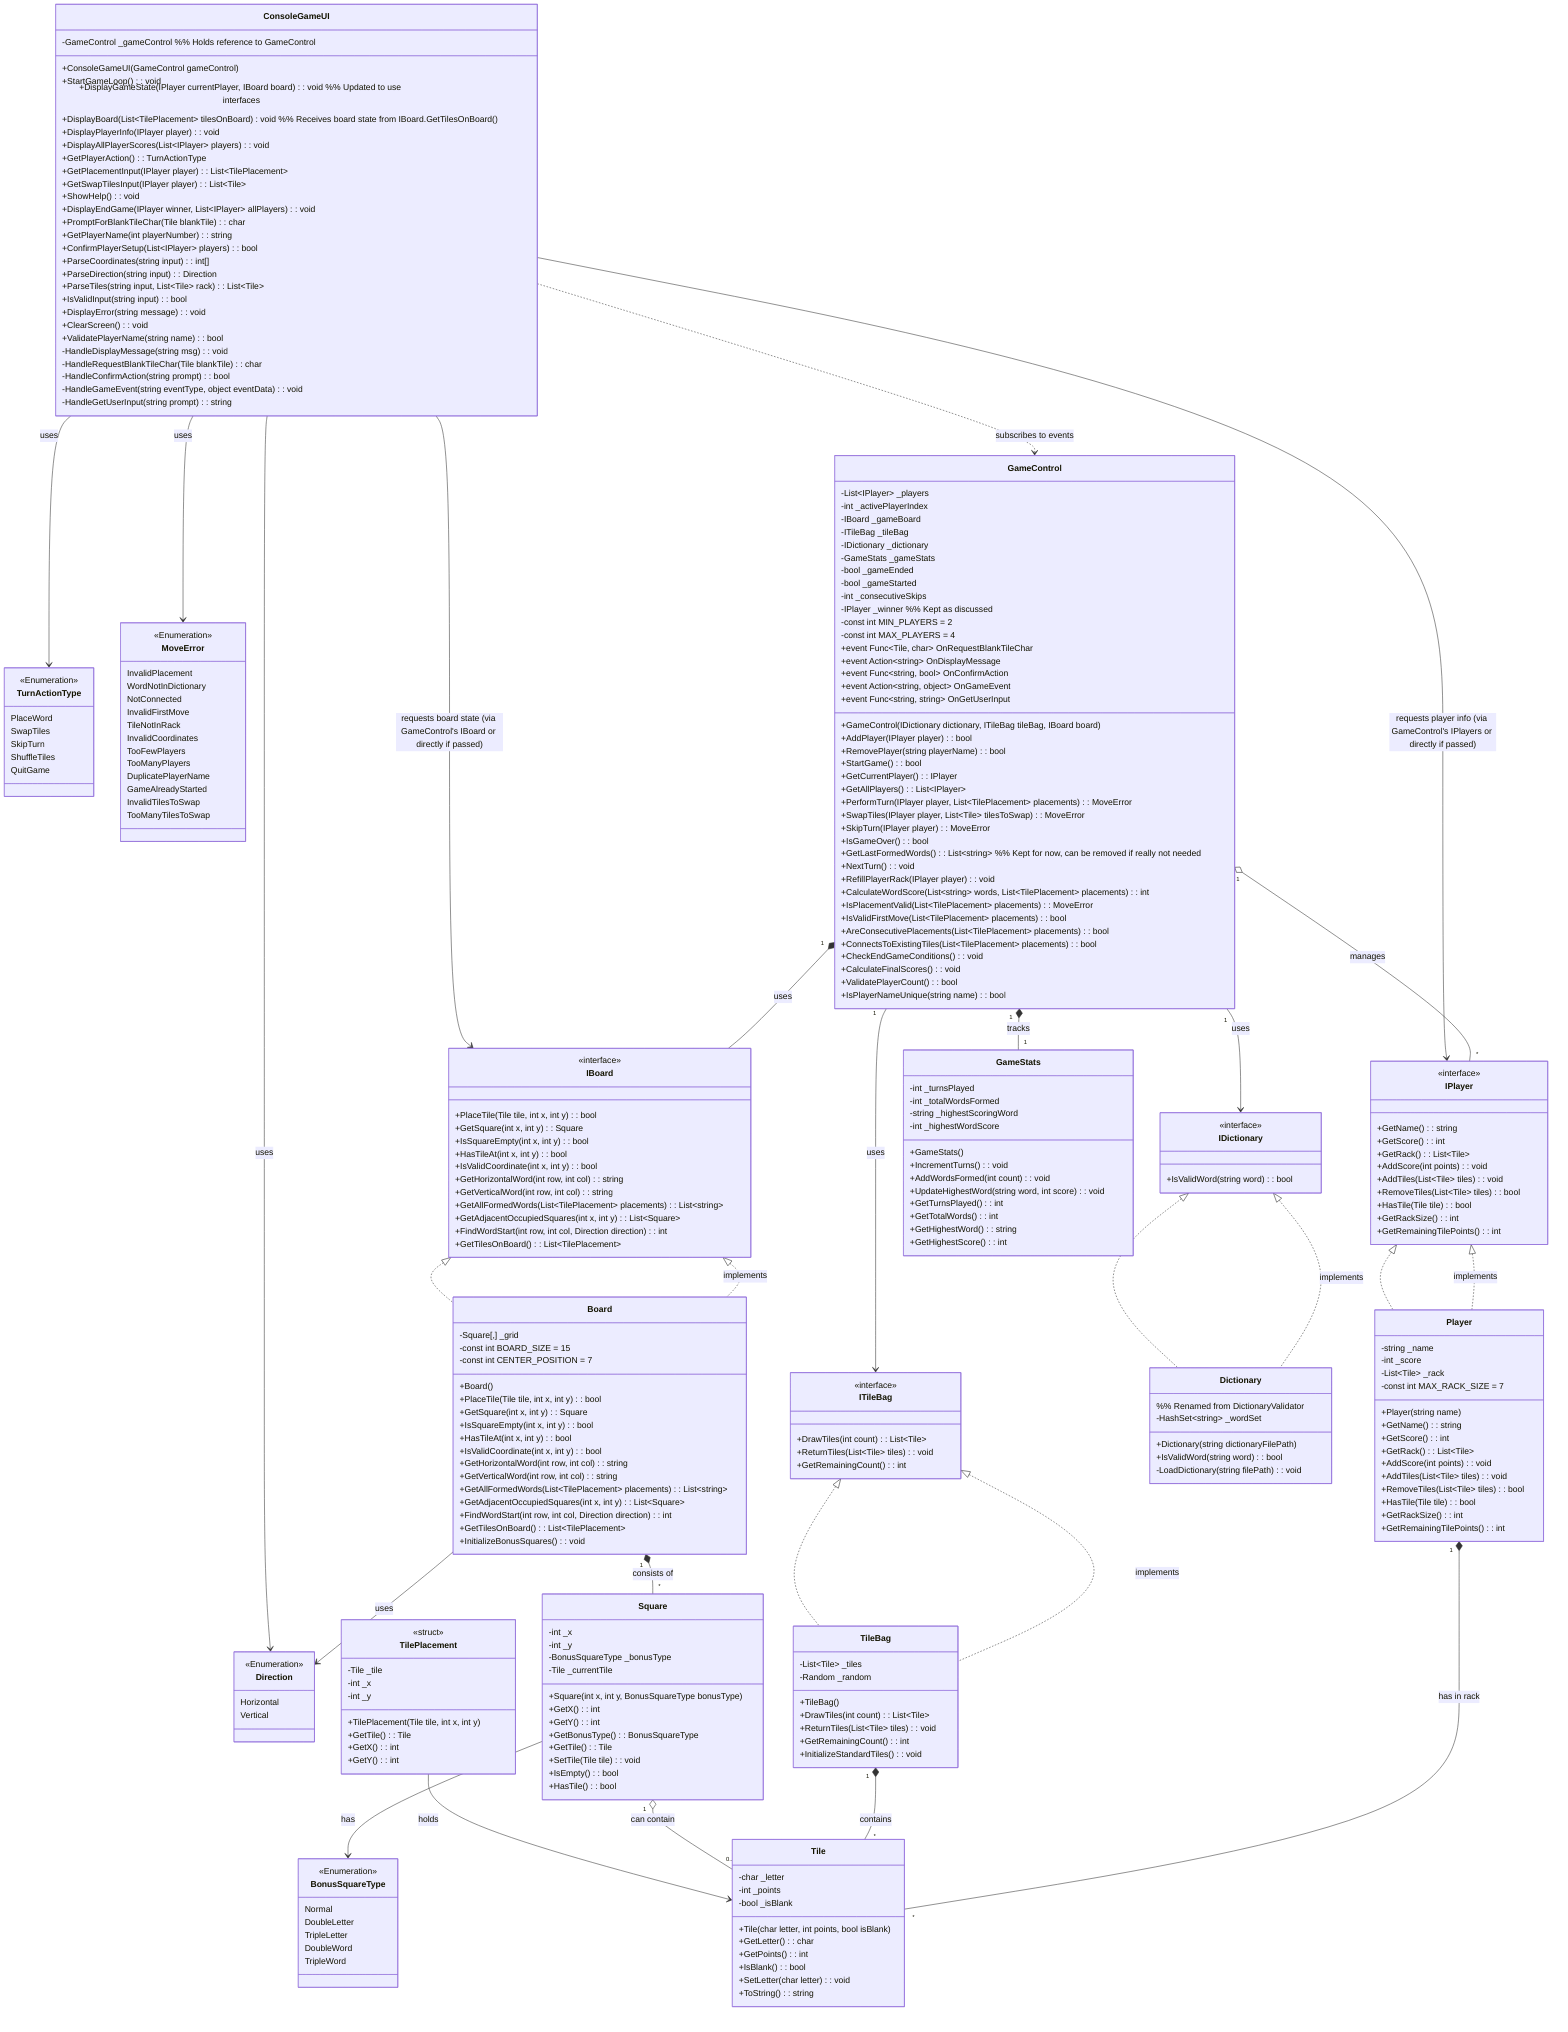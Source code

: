 classDiagram
    direction TB

    %% ENUMS
    class BonusSquareType {
        <<Enumeration>>
        Normal
        DoubleLetter
        TripleLetter
        DoubleWord
        TripleWord
    }

    class TurnActionType {
        <<Enumeration>>
        PlaceWord
        SwapTiles
        SkipTurn
        ShuffleTiles
        QuitGame
    }

    class Direction {
        <<Enumeration>>
        Horizontal
        Vertical
    }

    class MoveError {
        <<Enumeration>>
        InvalidPlacement
        WordNotInDictionary
        NotConnected
        InvalidFirstMove
        TileNotInRack
        InvalidCoordinates
        TooFewPlayers
        TooManyPlayers
        DuplicatePlayerName
        GameAlreadyStarted
        InvalidTilesToSwap
        TooManyTilesToSwap
    }

    %% INTERFACES
    class IDictionary {
        <<interface>>
        +IsValidWord(string word) : bool
    }

    class ITileBag {
        <<interface>>
        +DrawTiles(int count) : List~Tile~
        +ReturnTiles(List~Tile~ tiles) : void
        +GetRemainingCount() : int
    }

    class IPlayer {
        <<interface>>
        +GetName() : string
        +GetScore() : int
        +GetRack() : List~Tile~
        +AddScore(int points) : void
        +AddTiles(List~Tile~ tiles) : void
        +RemoveTiles(List~Tile~ tiles) : bool
        +HasTile(Tile tile) : bool
        +GetRackSize() : int
        +GetRemainingTilePoints() : int
    }

    class IBoard {
        <<interface>>
        +PlaceTile(Tile tile, int x, int y) : bool
        +GetSquare(int x, int y) : Square
        +IsSquareEmpty(int x, int y) : bool
        +HasTileAt(int x, int y) : bool
        +IsValidCoordinate(int x, int y) : bool
        +GetHorizontalWord(int row, int col) : string
        +GetVerticalWord(int row, int col) : string
        +GetAllFormedWords(List~TilePlacement~ placements) : List~string~
        +GetAdjacentOccupiedSquares(int x, int y) : List~Square~
        +FindWordStart(int row, int col, Direction direction) : int
        +GetTilesOnBoard() : List~TilePlacement~
    }

    %% CORE GAME CLASSES
    class GameControl {
        -List~IPlayer~ _players
        -int _activePlayerIndex
        -IBoard _gameBoard
        -ITileBag _tileBag
        -IDictionary _dictionary
        -GameStats _gameStats
        -bool _gameEnded
        -bool _gameStarted
        -int _consecutiveSkips
        -IPlayer _winner %% Kept as discussed
        -const int MIN_PLAYERS = 2
        -const int MAX_PLAYERS = 4

        %% Events using Action/Func delegates
        +event Func~Tile, char~ OnRequestBlankTileChar
        +event Action~string~ OnDisplayMessage
        +event Func~string, bool~ OnConfirmAction
        +event Action~string, object~ OnGameEvent
        +event Func~string, string~ OnGetUserInput

        +GameControl(IDictionary dictionary, ITileBag tileBag, IBoard board)
        +AddPlayer(IPlayer player) : bool
        +RemovePlayer(string playerName) : bool
        +StartGame() : bool
        +GetCurrentPlayer() : IPlayer
        +GetAllPlayers() : List~IPlayer~
        +PerformTurn(IPlayer player, List~TilePlacement~ placements) : MoveError
        +SwapTiles(IPlayer player, List~Tile~ tilesToSwap) : MoveError
        +SkipTurn(IPlayer player) : MoveError
        +IsGameOver() : bool
        +GetLastFormedWords() : List~string~ %% Kept for now, can be removed if really not needed
        +NextTurn() : void
        +RefillPlayerRack(IPlayer player) : void
        +CalculateWordScore(List~string~ words, List~TilePlacement~ placements) : int
        +IsPlacementValid(List~TilePlacement~ placements) : MoveError
        +IsValidFirstMove(List~TilePlacement~ placements) : bool
        +AreConsecutivePlacements(List~TilePlacement~ placements) : bool
        +ConnectsToExistingTiles(List~TilePlacement~ placements) : bool
        +CheckEndGameConditions() : void
        +CalculateFinalScores() : void
        +ValidatePlayerCount() : bool
        +IsPlayerNameUnique(string name) : bool
    }

    class Player {
        -string _name
        -int _score
        -List~Tile~ _rack
        -const int MAX_RACK_SIZE = 7

        +Player(string name)
        +GetName() : string
        +GetScore() : int
        +GetRack() : List~Tile~
        +AddScore(int points) : void
        +AddTiles(List~Tile~ tiles) : void
        +RemoveTiles(List~Tile~ tiles) : bool
        +HasTile(Tile tile) : bool
        +GetRackSize() : int
        +GetRemainingTilePoints() : int
    }
    IPlayer <|.. Player : implements

    class Tile {
        -char _letter
        -int _points
        -bool _isBlank

        +Tile(char letter, int points, bool isBlank)
        +GetLetter() : char
        +GetPoints() : int
        +IsBlank() : bool
        +SetLetter(char letter) : void
        +ToString() : string
    }

    class TileBag {
        -List~Tile~ _tiles
        -Random _random

        +TileBag()
        +DrawTiles(int count) : List~Tile~
        +ReturnTiles(List~Tile~ tiles) : void
        +GetRemainingCount() : int
        +InitializeStandardTiles() : void
    }
    ITileBag <|.. TileBag : implements

    class Board {
        -Square[,] _grid
        -const int BOARD_SIZE = 15
        -const int CENTER_POSITION = 7

        +Board()
        +PlaceTile(Tile tile, int x, int y) : bool
        +GetSquare(int x, int y) : Square
        +IsSquareEmpty(int x, int y) : bool
        +HasTileAt(int x, int y) : bool
        +IsValidCoordinate(int x, int y) : bool
        +GetHorizontalWord(int row, int col) : string
        +GetVerticalWord(int row, int col) : string
        +GetAllFormedWords(List~TilePlacement~ placements) : List~string~
        +GetAdjacentOccupiedSquares(int x, int y) : List~Square~
        +FindWordStart(int row, int col, Direction direction) : int
        +GetTilesOnBoard() : List~TilePlacement~
        +InitializeBonusSquares() : void
    }
    IBoard <|.. Board : implements

    class Square {
        -int _x
        -int _y
        -BonusSquareType _bonusType
        -Tile _currentTile

        +Square(int x, int y, BonusSquareType bonusType)
        +GetX() : int
        +GetY() : int
        +GetBonusType() : BonusSquareType
        +GetTile() : Tile
        +SetTile(Tile tile) : void
        +IsEmpty() : bool
        +HasTile() : bool
    }

    class Dictionary { %% Renamed from DictionaryValidator
        -HashSet~string~ _wordSet

        +Dictionary(string dictionaryFilePath)
        +IsValidWord(string word) : bool
        -LoadDictionary(string filePath) : void
    }
    IDictionary <|.. Dictionary : implements

    %% UI CLASS (As a conceptual subscriber, not directly in core diagram relationships)
    class ConsoleGameUI {
        -GameControl _gameControl %% Holds reference to GameControl
        %% Methods to handle UI specific logic, including subscribing to GameControl's events
        +ConsoleGameUI(GameControl gameControl)
        +StartGameLoop() : void
        +DisplayGameState(IPlayer currentPlayer, IBoard board) : void %% Updated to use interfaces
        +DisplayBoard(List~TilePlacement~ tilesOnBoard) : void %% Receives board state from IBoard.GetTilesOnBoard()
        +DisplayPlayerInfo(IPlayer player) : void
        +DisplayAllPlayerScores(List~IPlayer~ players) : void
        +GetPlayerAction() : TurnActionType
        +GetPlacementInput(IPlayer player) : List~TilePlacement~
        +GetSwapTilesInput(IPlayer player) : List~Tile~
        +ShowHelp() : void
        +DisplayEndGame(IPlayer winner, List~IPlayer~ allPlayers) : void
        +PromptForBlankTileChar(Tile blankTile) : char
        +GetPlayerName(int playerNumber) : string
        +ConfirmPlayerSetup(List~IPlayer~ players) : bool
        +ParseCoordinates(string input) : int[]
        +ParseDirection(string input) : Direction
        +ParseTiles(string input, List~Tile~ rack) : List~Tile~
        +IsValidInput(string input) : bool
        +DisplayError(string message) : void
        +ClearScreen() : void
        +ValidatePlayerName(string name) : bool
        %% Event handlers that subscribe to GameControl's events
        -HandleDisplayMessage(string msg) : void
        -HandleRequestBlankTileChar(Tile blankTile) : char
        -HandleConfirmAction(string prompt) : bool
        -HandleGameEvent(string eventType, object eventData) : void
        -HandleGetUserInput(string prompt) : string
    }

    %% HELPER CLASSES
    class TilePlacement {
        <<struct>>
        -Tile _tile
        -int _x
        -int _y

        +TilePlacement(Tile tile, int x, int y)
        +GetTile() : Tile
        +GetX() : int
        +GetY() : int
    }

    class GameStats {
        -int _turnsPlayed
        -int _totalWordsFormed
        -string _highestScoringWord
        -int _highestWordScore

        +GameStats()
        +IncrementTurns() : void
        +AddWordsFormed(int count) : void
        +UpdateHighestWord(string word, int score) : void
        +GetTurnsPlayed() : int
        +GetTotalWords() : int
        +GetHighestWord() : string
        +GetHighestScore() : int
    }

    %% RELATIONSHIPS
    
    %% GameControl Relationships
    GameControl "1" o-- "*" IPlayer : manages
    GameControl "1" *-- "1" IBoard : uses
    GameControl "1" *-- "1" GameStats : tracks
    GameControl "1" --> ITileBag : uses
    GameControl "1" --> IDictionary : uses

    %% Interface Implementations
    IPlayer <|.. Player
    ITileBag <|.. TileBag
    IBoard <|.. Board
    IDictionary <|.. Dictionary

    %% Player Relationships
    Player "1" *-- "*" Tile : has in rack

    %% TileBag Relationships
    TileBag "1" *-- "*" Tile : contains

    %% Board Relationships
    Board "1" *-- "*" Square : consists of
    Board --> Direction : uses

    %% Square Relationships
    Square "1" o-- "0..1" Tile : can contain
    Square --> BonusSquareType : has

    %% TilePlacement Relationships
    TilePlacement --> Tile : holds

    %% Conceptual UI Interaction (not a direct association in core logic)
    ConsoleGameUI ..> GameControl : subscribes to events
    ConsoleGameUI --> IBoard : requests board state (via GameControl's IBoard or directly if passed)
    ConsoleGameUI --> IPlayer : requests player info (via GameControl's IPlayers or directly if passed)
    ConsoleGameUI --> TurnActionType : uses
    ConsoleGameUI --> MoveError : uses
    ConsoleGameUI --> Direction : uses